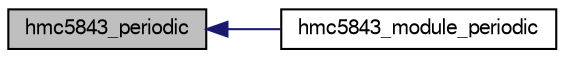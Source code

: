digraph "hmc5843_periodic"
{
  edge [fontname="FreeSans",fontsize="10",labelfontname="FreeSans",labelfontsize="10"];
  node [fontname="FreeSans",fontsize="10",shape=record];
  rankdir="LR";
  Node1 [label="hmc5843_periodic",height=0.2,width=0.4,color="black", fillcolor="grey75", style="filled", fontcolor="black"];
  Node1 -> Node2 [dir="back",color="midnightblue",fontsize="10",style="solid",fontname="FreeSans"];
  Node2 [label="hmc5843_module_periodic",height=0.2,width=0.4,color="black", fillcolor="white", style="filled",URL="$mag__hmc5843_8h.html#a73430e5bacbce50ebd8b9acf682c82aa"];
}
